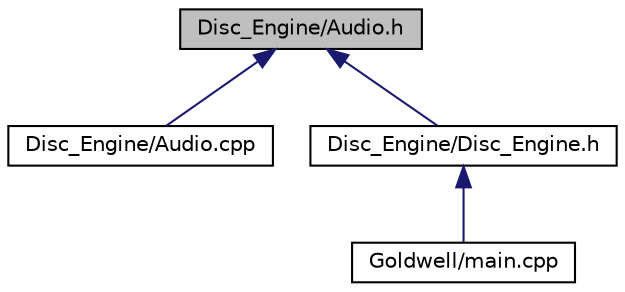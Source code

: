 digraph "Disc_Engine/Audio.h"
{
  edge [fontname="Helvetica",fontsize="10",labelfontname="Helvetica",labelfontsize="10"];
  node [fontname="Helvetica",fontsize="10",shape=record];
  Node3 [label="Disc_Engine/Audio.h",height=0.2,width=0.4,color="black", fillcolor="grey75", style="filled", fontcolor="black"];
  Node3 -> Node4 [dir="back",color="midnightblue",fontsize="10",style="solid"];
  Node4 [label="Disc_Engine/Audio.cpp",height=0.2,width=0.4,color="black", fillcolor="white", style="filled",URL="$_audio_8cpp.html"];
  Node3 -> Node5 [dir="back",color="midnightblue",fontsize="10",style="solid"];
  Node5 [label="Disc_Engine/Disc_Engine.h",height=0.2,width=0.4,color="black", fillcolor="white", style="filled",URL="$_disc___engine_8h.html"];
  Node5 -> Node6 [dir="back",color="midnightblue",fontsize="10",style="solid"];
  Node6 [label="Goldwell/main.cpp",height=0.2,width=0.4,color="black", fillcolor="white", style="filled",URL="$main_8cpp.html"];
}
